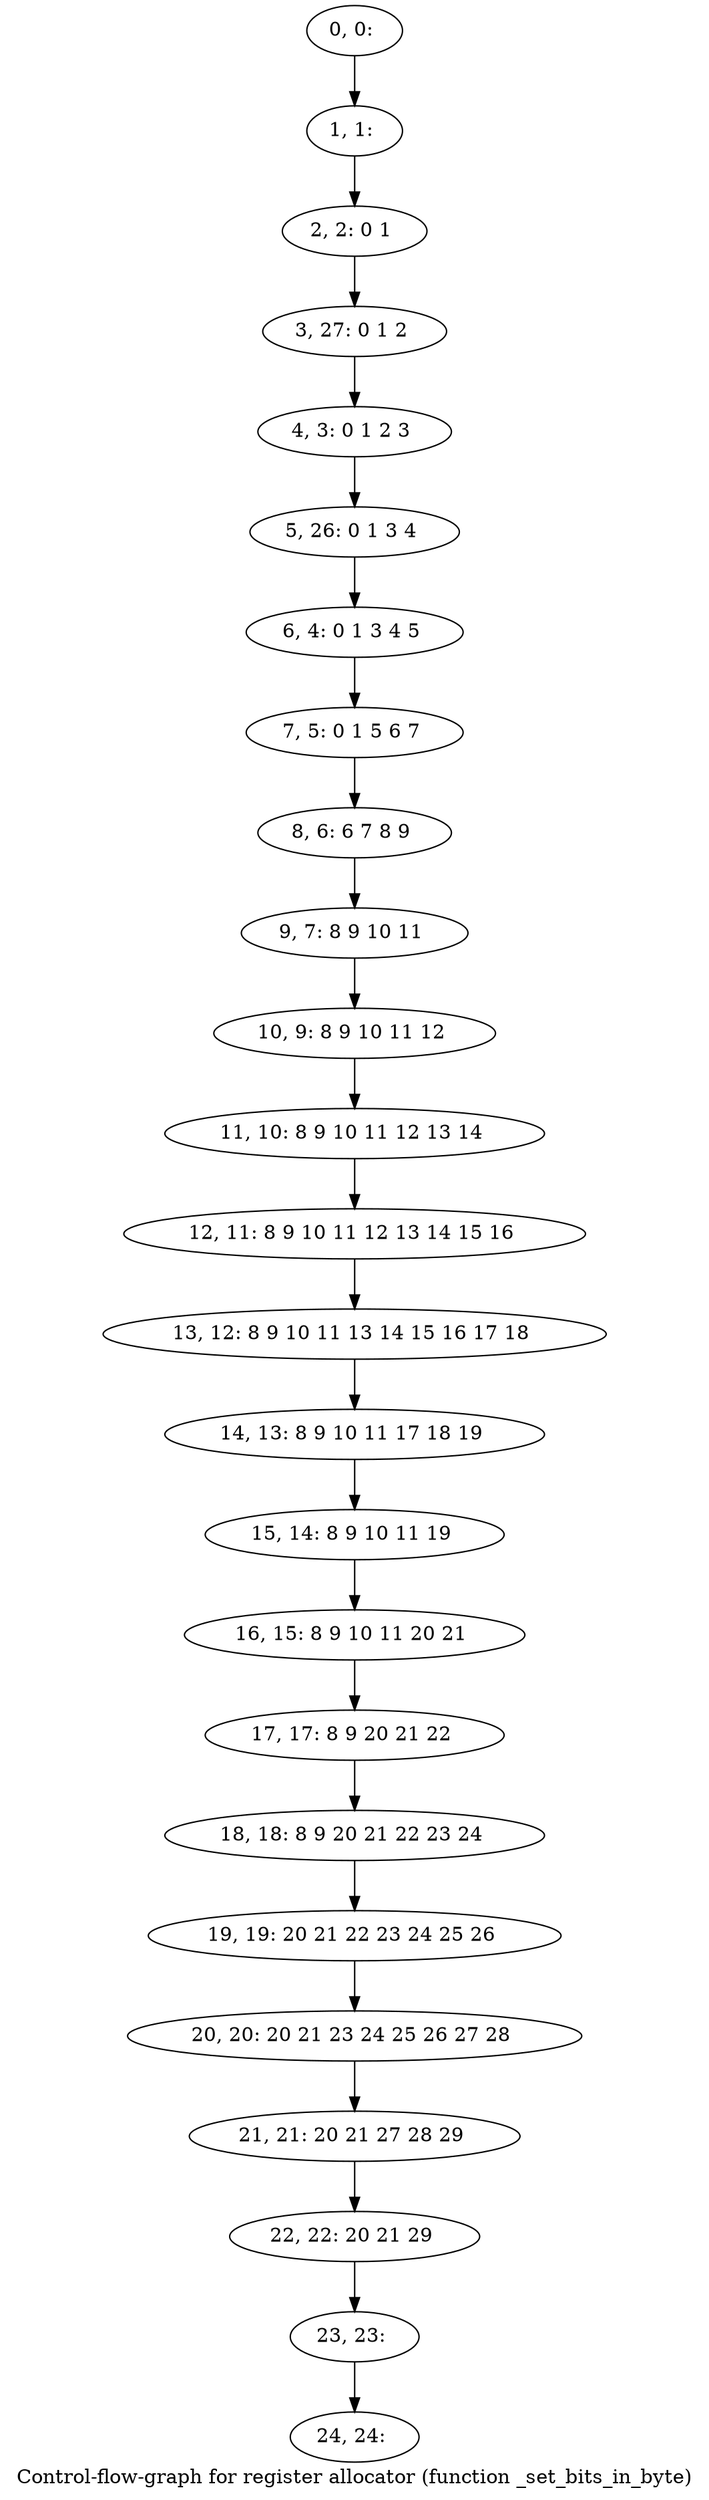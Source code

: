 digraph G {
graph [label="Control-flow-graph for register allocator (function _set_bits_in_byte)"]
0[label="0, 0: "];
1[label="1, 1: "];
2[label="2, 2: 0 1 "];
3[label="3, 27: 0 1 2 "];
4[label="4, 3: 0 1 2 3 "];
5[label="5, 26: 0 1 3 4 "];
6[label="6, 4: 0 1 3 4 5 "];
7[label="7, 5: 0 1 5 6 7 "];
8[label="8, 6: 6 7 8 9 "];
9[label="9, 7: 8 9 10 11 "];
10[label="10, 9: 8 9 10 11 12 "];
11[label="11, 10: 8 9 10 11 12 13 14 "];
12[label="12, 11: 8 9 10 11 12 13 14 15 16 "];
13[label="13, 12: 8 9 10 11 13 14 15 16 17 18 "];
14[label="14, 13: 8 9 10 11 17 18 19 "];
15[label="15, 14: 8 9 10 11 19 "];
16[label="16, 15: 8 9 10 11 20 21 "];
17[label="17, 17: 8 9 20 21 22 "];
18[label="18, 18: 8 9 20 21 22 23 24 "];
19[label="19, 19: 20 21 22 23 24 25 26 "];
20[label="20, 20: 20 21 23 24 25 26 27 28 "];
21[label="21, 21: 20 21 27 28 29 "];
22[label="22, 22: 20 21 29 "];
23[label="23, 23: "];
24[label="24, 24: "];
0->1 ;
1->2 ;
2->3 ;
3->4 ;
4->5 ;
5->6 ;
6->7 ;
7->8 ;
8->9 ;
9->10 ;
10->11 ;
11->12 ;
12->13 ;
13->14 ;
14->15 ;
15->16 ;
16->17 ;
17->18 ;
18->19 ;
19->20 ;
20->21 ;
21->22 ;
22->23 ;
23->24 ;
}
